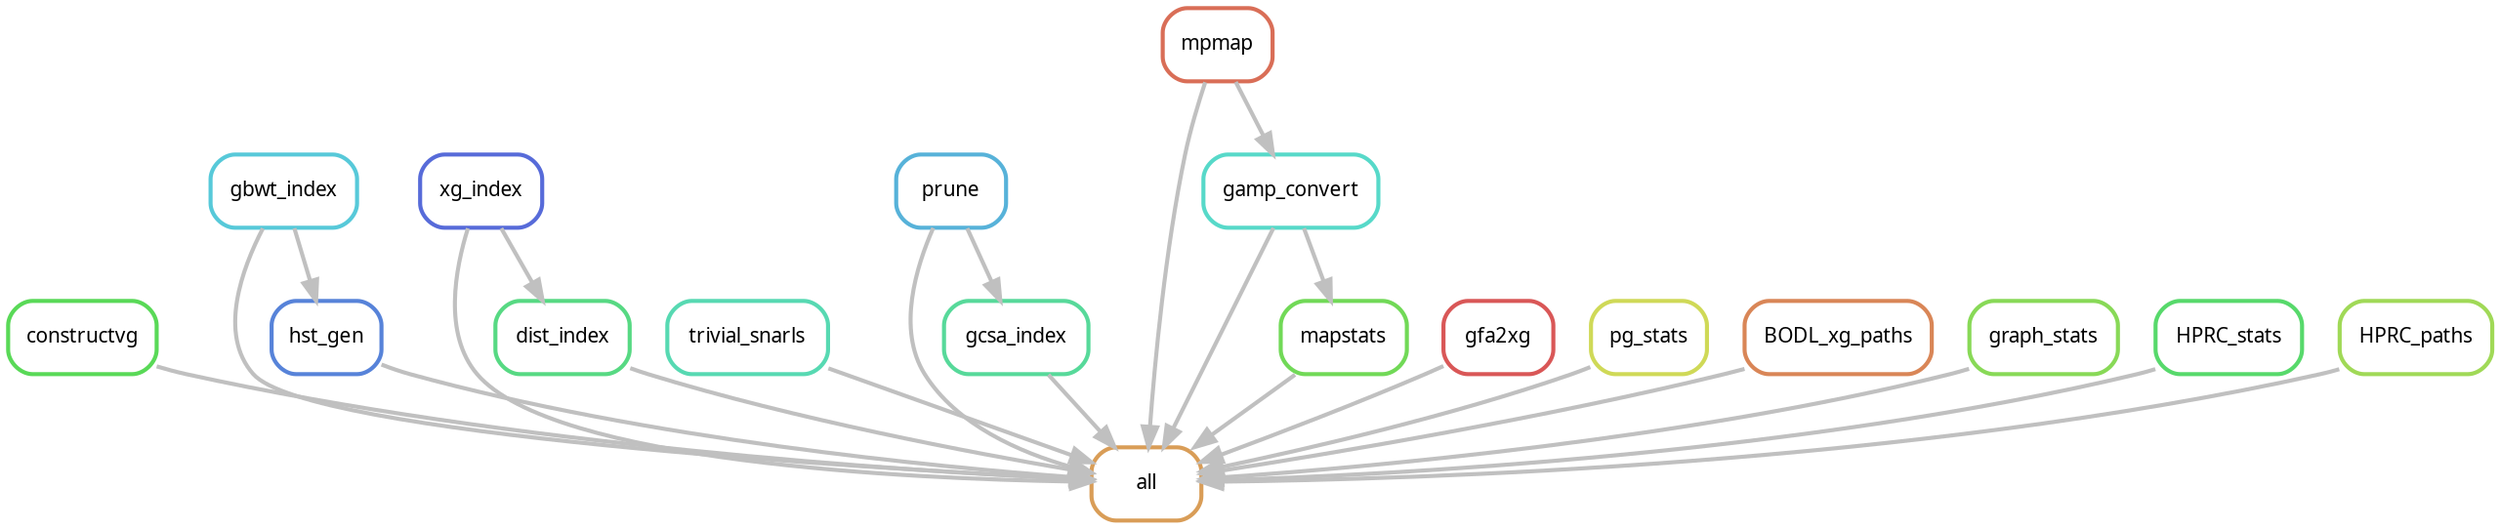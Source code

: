 digraph snakemake_dag {
	graph [bb="0,0,1219.1,252",
		bgcolor=white,
		margin=0
	];
	node [fontname=sans,
		fontsize=10,
		label="\N",
		penwidth=2,
		shape=box,
		style=rounded
	];
	edge [color=grey,
		penwidth=2
	];
	0	[color="0.09 0.6 0.85",
		height=0.5,
		label=all,
		pos="557.5,18",
		width=0.75];
	1	[color="0.33 0.6 0.85",
		height=0.5,
		label=constructvg,
		pos="36.5,90",
		width=1.0139];
	1 -> 0	[pos="e,529.62,20.107 73.85,75.562 78.409,74.215 83.034,72.985 87.5,72 243.82,37.533 434.59,24.826 516.71,20.725"];
	2	[color="0.52 0.6 0.85",
		height=0.5,
		label=gbwt_index,
		pos="135.5,162",
		width=1.0035];
	2 -> 0	[pos="e,529.56,20.277 125.03,143.31 114.82,123.49 103.15,91.586 120.5,72 146.57,42.576 413.05,26.212 516.63,20.923"];
	3	[color="0.61 0.6 0.85",
		height=0.5,
		label=hst_gen,
		pos="156.5,90",
		width=0.75347];
	2 -> 3	[pos="e,151.13,108.9 140.8,143.34 142.82,136.59 145.19,128.69 147.47,121.11"];
	3 -> 0	[pos="e,529.93,20.732 184.41,76.359 188.73,74.714 193.19,73.19 197.5,72 310.86,40.673 449.74,26.88 517.06,21.686"];
	4	[color="0.64 0.6 0.85",
		height=0.5,
		label=xg_index,
		pos="232.5,162",
		width=0.83681];
	4 -> 0	[pos="e,529.61,19.109 225.88,143.34 219.72,123.54 213.77,91.656 230.5,72 266.83,29.302 437.5,20.9 516.8,19.32"];
	6	[color="0.39 0.6 0.85",
		height=0.5,
		label=dist_index,
		pos="272.5,90",
		width=0.92014];
	4 -> 6	[pos="e,262.27,108.9 242.59,143.34 246.64,136.26 251.4,127.92 255.93,120"];
	5	[color="0.45 0.6 0.85",
		height=0.5,
		label=trivial_snarls,
		pos="363.5,90",
		width=1.0972];
	5 -> 0	[pos="e,529.57,29.076 403.7,74.496 437.06,62.458 484.26,45.426 517.55,33.414"];
	6 -> 0	[pos="e,529.77,23.465 306.25,74.766 309.02,73.773 311.79,72.836 314.5,72 384.45,50.387 468.34,34.153 517.02,25.655"];
	7	[color="0.55 0.6 0.85",
		height=0.5,
		label=prune,
		pos="462.5,162",
		width=0.75];
	7 -> 0	[pos="e,529.57,24.241 453.74,143.2 445.73,124.14 437.02,93.726 450.5,72 465.05,48.559 493.39,35.167 517.25,27.71"];
	8	[color="0.42 0.6 0.85",
		height=0.5,
		label=gcsa_index,
		pos="494.5,90",
		width=0.98264];
	7 -> 8	[pos="e,486.32,108.9 470.57,143.34 473.73,136.43 477.44,128.31 480.99,120.56"];
	8 -> 0	[pos="e,541.39,36.902 510.4,71.336 517.21,63.767 525.32,54.751 532.88,46.353"];
	9	[color="0.03 0.6 0.85",
		height=0.5,
		label=mpmap,
		pos="592.5,234",
		width=0.75];
	9 -> 0	[pos="e,558.56,36.554 586.22,215.05 582.88,204.88 578.97,191.86 576.5,180 567.11,134.91 561.96,81.69 559.47,49.149"];
	13	[color="0.48 0.6 0.85",
		height=0.5,
		label=gamp_convert,
		pos="628.5,162",
		width=1.191];
	9 -> 13	[pos="e,619.29,180.9 601.58,215.34 605.18,208.34 609.41,200.12 613.44,192.28"];
	10	[color="0.00 0.6 0.85",
		height=0.5,
		label=gfa2xg,
		pos="730.5,90",
		width=0.75];
	10 -> 0	[pos="e,585.29,29.081 702.68,75.621 699.93,74.371 697.17,73.144 694.5,72 662.08,58.096 624.7,43.745 597.18,33.489"];
	11	[color="0.18 0.6 0.85",
		height=0.5,
		label=pg_stats,
		pos="804.5,90",
		width=0.79514];
	11 -> 0	[pos="e,585.33,24.46 775.24,75.312 772.32,74.124 769.37,72.997 766.5,72 709.11,52.052 640.47,36.092 597.92,27.083"];
	12	[color="0.06 0.6 0.85",
		height=0.5,
		label=BODL_xg_paths,
		pos="897.5,90",
		width=1.2847];
	12 -> 0	[pos="e,585.24,23.063 850.5,74.079 847.8,73.345 845.12,72.646 842.5,72 756.28,50.734 653.52,33.604 597.98,25.012"];
	13 -> 0	[pos="e,566.42,36.838 619.51,143.02 607.61,119.22 586.49,76.974 572.24,48.48"];
	14	[color="0.30 0.6 0.85",
		height=0.5,
		label=mapstats,
		pos="654.5,90",
		width=0.85764];
	13 -> 14	[pos="e,647.85,108.9 635.06,143.34 637.57,136.59 640.5,128.69 643.32,121.11"];
	14 -> 0	[pos="e,582.18,36.812 629.77,71.155 618.48,63.009 604.91,53.217 592.6,44.328"];
	15	[color="0.27 0.6 0.85",
		height=0.5,
		label=graph_stats,
		pos="998.5,90",
		width=1.0139];
	15 -> 0	[pos="e,585.19,20.61 961.06,74.396 958.18,73.511 955.31,72.698 952.5,72 825.39,40.397 670.28,26.552 598.08,21.483"];
	16	[color="0.36 0.6 0.85",
		height=0.5,
		label=HPRC_stats,
		pos="1089.5,90",
		width=1.0035];
	16 -> 0	[pos="e,585.38,19.58 1052.4,74.159 1049.8,73.354 1047.1,72.622 1044.5,72 882.31,33.202 682.87,22.745 598.39,19.975"];
	17	[color="0.24 0.6 0.85",
		height=0.5,
		label=HPRC_paths,
		pos="1181.5,90",
		width=1.0451];
	17 -> 0	[pos="e,585.22,19.054 1143,74.193 1140.2,73.368 1137.3,72.623 1134.5,72 936.81,27.931 693.16,20.398 598.13,19.19"];
}
